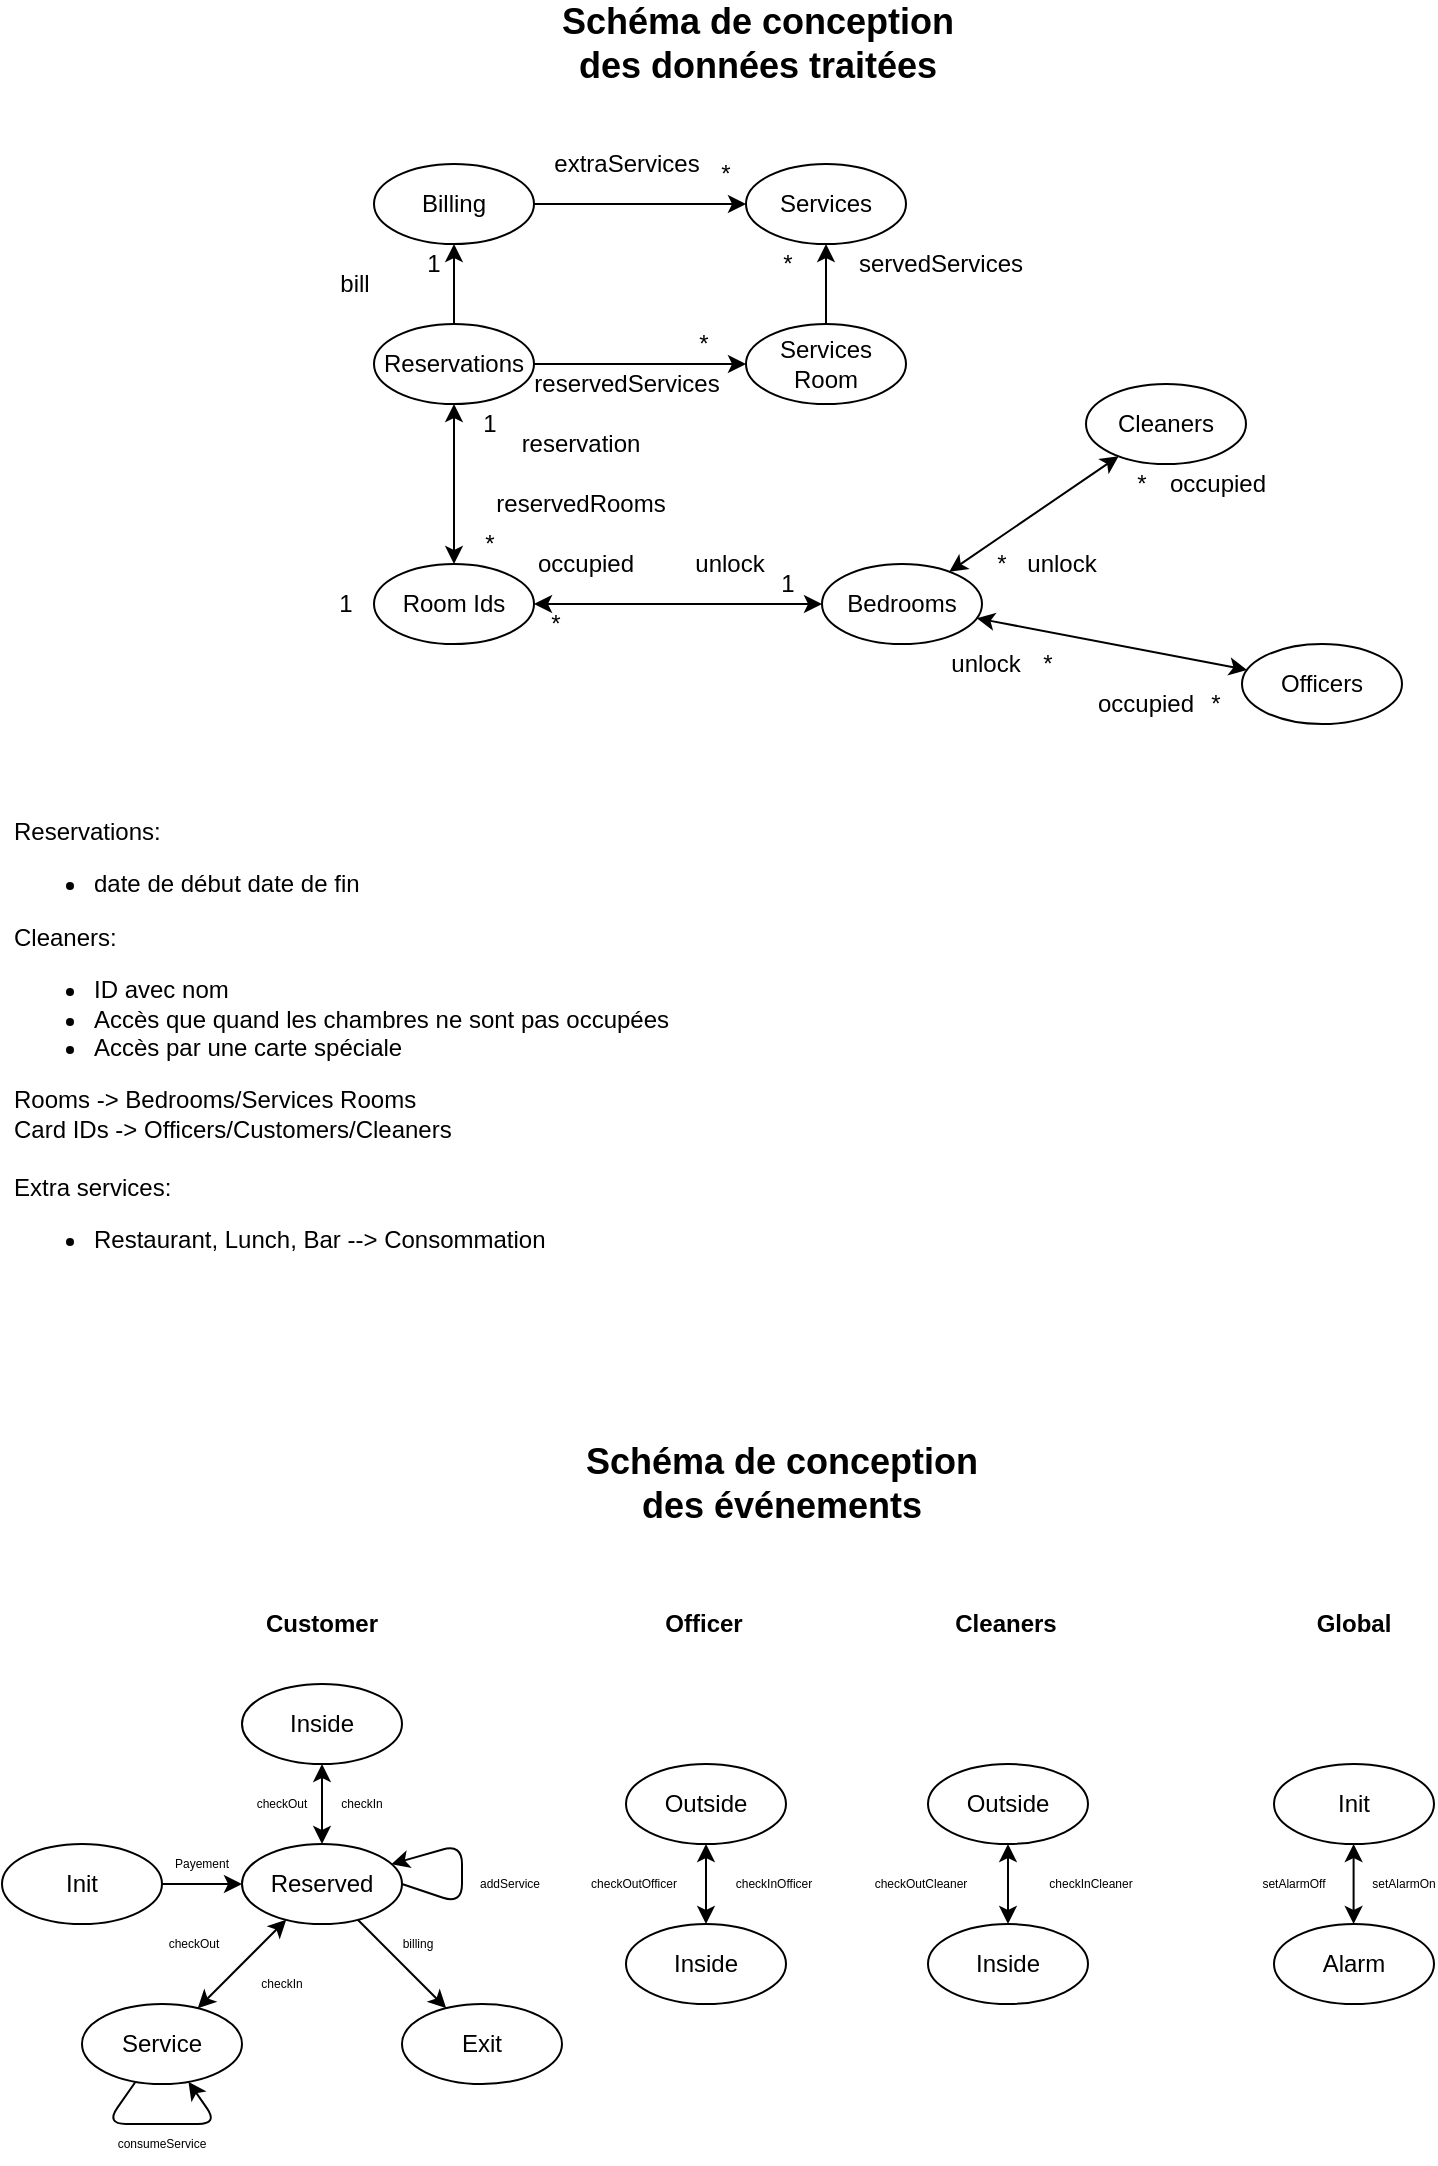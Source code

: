 <mxfile version="13.7.9" type="device"><diagram id="mKZ3kIbZx4iA2IMD-GMo" name="Page-1"><mxGraphModel dx="1185" dy="685" grid="1" gridSize="10" guides="1" tooltips="1" connect="1" arrows="1" fold="1" page="1" pageScale="1" pageWidth="827" pageHeight="1169" math="0" shadow="0"><root><mxCell id="0"/><mxCell id="1" parent="0"/><mxCell id="9vgg1QaLixsYuYkU39V7-5" value="Reservations" style="ellipse;whiteSpace=wrap;html=1;" parent="1" vertex="1"><mxGeometry x="222" y="200" width="80" height="40" as="geometry"/></mxCell><mxCell id="9vgg1QaLixsYuYkU39V7-8" value="&lt;span style=&quot;text-align: left&quot;&gt;Bedrooms&lt;/span&gt;" style="ellipse;whiteSpace=wrap;html=1;" parent="1" vertex="1"><mxGeometry x="446" y="320" width="80" height="40" as="geometry"/></mxCell><mxCell id="9vgg1QaLixsYuYkU39V7-26" value="&lt;span style=&quot;text-align: left&quot;&gt;Services Room&lt;/span&gt;" style="ellipse;whiteSpace=wrap;html=1;" parent="1" vertex="1"><mxGeometry x="408" y="200" width="80" height="40" as="geometry"/></mxCell><mxCell id="9vgg1QaLixsYuYkU39V7-27" value="Billing" style="ellipse;whiteSpace=wrap;html=1;" parent="1" vertex="1"><mxGeometry x="222" y="120" width="80" height="40" as="geometry"/></mxCell><mxCell id="9vgg1QaLixsYuYkU39V7-28" value="" style="endArrow=classic;html=1;" parent="1" source="9vgg1QaLixsYuYkU39V7-5" target="9vgg1QaLixsYuYkU39V7-27" edge="1"><mxGeometry width="50" height="50" relative="1" as="geometry"><mxPoint x="372" y="250" as="sourcePoint"/><mxPoint x="372" y="290" as="targetPoint"/></mxGeometry></mxCell><mxCell id="9vgg1QaLixsYuYkU39V7-30" value="Reservations: &lt;br&gt;&lt;ul&gt;&lt;li&gt;&lt;span&gt;date de début date de fin&lt;/span&gt;&lt;/li&gt;&lt;/ul&gt;&lt;div&gt;Cleaners:&lt;/div&gt;&lt;div&gt;&lt;ul&gt;&lt;li&gt;ID avec nom&lt;/li&gt;&lt;li&gt;Accès que quand les chambres ne sont pas occupées&lt;/li&gt;&lt;li&gt;Accès par une carte spéciale&lt;/li&gt;&lt;/ul&gt;&lt;div&gt;Rooms -&amp;gt; Bedrooms/Services Rooms&lt;/div&gt;&lt;div&gt;Card IDs -&amp;gt; Officers/Customers/Cleaners&lt;/div&gt;&lt;/div&gt;&lt;div&gt;&lt;br&gt;&lt;/div&gt;&lt;div&gt;Extra services:&lt;/div&gt;&lt;div&gt;&lt;ul&gt;&lt;li&gt;Restaurant, Lunch, Bar --&amp;gt; Consommation&lt;br&gt;&lt;/li&gt;&lt;/ul&gt;&lt;/div&gt;" style="text;whiteSpace=wrap;html=1;" parent="1" vertex="1"><mxGeometry x="40" y="440" width="360" height="220" as="geometry"/></mxCell><mxCell id="9vgg1QaLixsYuYkU39V7-32" value="1" style="text;html=1;strokeColor=none;fillColor=none;align=center;verticalAlign=middle;whiteSpace=wrap;rounded=0;" parent="1" vertex="1"><mxGeometry x="242" y="160" width="20" height="20" as="geometry"/></mxCell><mxCell id="9vgg1QaLixsYuYkU39V7-37" value="Room Ids" style="ellipse;whiteSpace=wrap;html=1;" parent="1" vertex="1"><mxGeometry x="222" y="320" width="80" height="40" as="geometry"/></mxCell><mxCell id="9vgg1QaLixsYuYkU39V7-38" value="" style="endArrow=classic;html=1;startArrow=classic;startFill=1;" parent="1" source="9vgg1QaLixsYuYkU39V7-5" target="9vgg1QaLixsYuYkU39V7-37" edge="1"><mxGeometry width="50" height="50" relative="1" as="geometry"><mxPoint x="-58" y="169.71" as="sourcePoint"/><mxPoint x="-18" y="169.71" as="targetPoint"/></mxGeometry></mxCell><mxCell id="9vgg1QaLixsYuYkU39V7-39" value="*" style="text;html=1;strokeColor=none;fillColor=none;align=center;verticalAlign=middle;whiteSpace=wrap;rounded=0;" parent="1" vertex="1"><mxGeometry x="270" y="300" width="20" height="20" as="geometry"/></mxCell><mxCell id="9vgg1QaLixsYuYkU39V7-40" value="" style="endArrow=classic;html=1;startArrow=classic;startFill=1;" parent="1" source="9vgg1QaLixsYuYkU39V7-37" target="9vgg1QaLixsYuYkU39V7-8" edge="1"><mxGeometry width="50" height="50" relative="1" as="geometry"><mxPoint x="190.739" y="239.645" as="sourcePoint"/><mxPoint x="91.997" y="180.356" as="targetPoint"/></mxGeometry></mxCell><mxCell id="9vgg1QaLixsYuYkU39V7-41" value="1" style="text;html=1;strokeColor=none;fillColor=none;align=center;verticalAlign=middle;whiteSpace=wrap;rounded=0;" parent="1" vertex="1"><mxGeometry x="418.5" y="320" width="20" height="20" as="geometry"/></mxCell><mxCell id="9vgg1QaLixsYuYkU39V7-42" value="Cleaners" style="ellipse;whiteSpace=wrap;html=1;" parent="1" vertex="1"><mxGeometry x="578" y="230" width="80" height="40" as="geometry"/></mxCell><mxCell id="9vgg1QaLixsYuYkU39V7-48" value="" style="endArrow=classic;html=1;startArrow=classic;startFill=1;" parent="1" source="9vgg1QaLixsYuYkU39V7-42" target="9vgg1QaLixsYuYkU39V7-8" edge="1"><mxGeometry width="50" height="50" relative="1" as="geometry"><mxPoint x="496" y="290" as="sourcePoint"/><mxPoint x="496" y="330" as="targetPoint"/></mxGeometry></mxCell><mxCell id="9vgg1QaLixsYuYkU39V7-49" value="*" style="text;html=1;strokeColor=none;fillColor=none;align=center;verticalAlign=middle;whiteSpace=wrap;rounded=0;" parent="1" vertex="1"><mxGeometry x="526" y="310" width="20" height="20" as="geometry"/></mxCell><mxCell id="9vgg1QaLixsYuYkU39V7-50" value="Officers" style="ellipse;whiteSpace=wrap;html=1;" parent="1" vertex="1"><mxGeometry x="656" y="360" width="80" height="40" as="geometry"/></mxCell><mxCell id="9vgg1QaLixsYuYkU39V7-54" value="*" style="text;html=1;strokeColor=none;fillColor=none;align=center;verticalAlign=middle;whiteSpace=wrap;rounded=0;" parent="1" vertex="1"><mxGeometry x="548.75" y="360" width="20" height="20" as="geometry"/></mxCell><mxCell id="wAJNwWQqcgvi-j1PNpbh-5" value="Schéma de conception des données traitées" style="text;html=1;strokeColor=none;fillColor=none;align=center;verticalAlign=middle;whiteSpace=wrap;rounded=0;fontSize=18;fontStyle=1" parent="1" vertex="1"><mxGeometry x="304" y="50" width="220" height="20" as="geometry"/></mxCell><mxCell id="wAJNwWQqcgvi-j1PNpbh-6" style="edgeStyle=orthogonalEdgeStyle;rounded=0;orthogonalLoop=1;jettySize=auto;html=1;" parent="1" source="9vgg1QaLixsYuYkU39V7-5" target="9vgg1QaLixsYuYkU39V7-26" edge="1"><mxGeometry relative="1" as="geometry"><mxPoint x="312" y="150.0" as="sourcePoint"/><mxPoint x="352" y="150.0" as="targetPoint"/></mxGeometry></mxCell><mxCell id="wAJNwWQqcgvi-j1PNpbh-7" value="*" style="text;html=1;strokeColor=none;fillColor=none;align=center;verticalAlign=middle;whiteSpace=wrap;rounded=0;" parent="1" vertex="1"><mxGeometry x="377" y="200" width="20" height="20" as="geometry"/></mxCell><mxCell id="wAJNwWQqcgvi-j1PNpbh-41" value="Init" style="ellipse;whiteSpace=wrap;html=1;" parent="1" vertex="1"><mxGeometry x="36" y="960" width="80" height="40" as="geometry"/></mxCell><mxCell id="wAJNwWQqcgvi-j1PNpbh-49" value="Schéma de conception des événements" style="text;html=1;strokeColor=none;fillColor=none;align=center;verticalAlign=middle;whiteSpace=wrap;rounded=0;fontSize=18;fontStyle=1" parent="1" vertex="1"><mxGeometry x="316" y="770" width="220" height="20" as="geometry"/></mxCell><mxCell id="wAJNwWQqcgvi-j1PNpbh-52" value="Reserved" style="ellipse;whiteSpace=wrap;html=1;" parent="1" vertex="1"><mxGeometry x="156" y="960" width="80" height="40" as="geometry"/></mxCell><mxCell id="wAJNwWQqcgvi-j1PNpbh-53" value="" style="endArrow=classic;html=1;fontSize=18;" parent="1" source="wAJNwWQqcgvi-j1PNpbh-41" target="wAJNwWQqcgvi-j1PNpbh-52" edge="1"><mxGeometry width="50" height="50" relative="1" as="geometry"><mxPoint x="111" y="1110" as="sourcePoint"/><mxPoint x="161" y="1060" as="targetPoint"/></mxGeometry></mxCell><mxCell id="wAJNwWQqcgvi-j1PNpbh-54" value="&lt;font style=&quot;font-size: 6px;&quot;&gt;Payement&lt;/font&gt;" style="text;html=1;strokeColor=none;fillColor=none;align=center;verticalAlign=middle;whiteSpace=wrap;rounded=0;fontSize=6;" parent="1" vertex="1"><mxGeometry x="116" y="960" width="40" height="20" as="geometry"/></mxCell><mxCell id="wAJNwWQqcgvi-j1PNpbh-55" value="Inside" style="ellipse;whiteSpace=wrap;html=1;" parent="1" vertex="1"><mxGeometry x="156" y="880" width="80" height="40" as="geometry"/></mxCell><mxCell id="wAJNwWQqcgvi-j1PNpbh-56" value="" style="endArrow=classic;html=1;fontSize=18;startArrow=classic;startFill=1;" parent="1" source="wAJNwWQqcgvi-j1PNpbh-52" target="wAJNwWQqcgvi-j1PNpbh-55" edge="1"><mxGeometry width="50" height="50" relative="1" as="geometry"><mxPoint x="166" y="910" as="sourcePoint"/><mxPoint x="206" y="910" as="targetPoint"/></mxGeometry></mxCell><mxCell id="wAJNwWQqcgvi-j1PNpbh-57" value="&lt;font style=&quot;font-size: 6px;&quot;&gt;checkIn&lt;/font&gt;" style="text;html=1;strokeColor=none;fillColor=none;align=center;verticalAlign=middle;whiteSpace=wrap;rounded=0;fontSize=6;" parent="1" vertex="1"><mxGeometry x="196" y="930" width="40" height="20" as="geometry"/></mxCell><mxCell id="wAJNwWQqcgvi-j1PNpbh-61" value="&lt;font style=&quot;font-size: 6px;&quot;&gt;checkOut&lt;/font&gt;" style="text;html=1;strokeColor=none;fillColor=none;align=center;verticalAlign=middle;whiteSpace=wrap;rounded=0;fontSize=6;" parent="1" vertex="1"><mxGeometry x="156" y="930" width="40" height="20" as="geometry"/></mxCell><mxCell id="wAJNwWQqcgvi-j1PNpbh-64" value="Service" style="ellipse;whiteSpace=wrap;html=1;" parent="1" vertex="1"><mxGeometry x="76" y="1040" width="80" height="40" as="geometry"/></mxCell><mxCell id="wAJNwWQqcgvi-j1PNpbh-65" value="" style="endArrow=classic;html=1;fontSize=18;startArrow=classic;startFill=1;" parent="1" source="wAJNwWQqcgvi-j1PNpbh-52" target="wAJNwWQqcgvi-j1PNpbh-64" edge="1"><mxGeometry width="50" height="50" relative="1" as="geometry"><mxPoint x="239.282" y="978.906" as="sourcePoint"/><mxPoint x="292.718" y="961.094" as="targetPoint"/></mxGeometry></mxCell><mxCell id="wAJNwWQqcgvi-j1PNpbh-66" value="&lt;font style=&quot;font-size: 6px&quot;&gt;checkIn&lt;/font&gt;" style="text;html=1;strokeColor=none;fillColor=none;align=center;verticalAlign=middle;whiteSpace=wrap;rounded=0;fontSize=6;" parent="1" vertex="1"><mxGeometry x="156" y="1020" width="40" height="20" as="geometry"/></mxCell><mxCell id="wAJNwWQqcgvi-j1PNpbh-67" value="&lt;font style=&quot;font-size: 6px&quot;&gt;checkOut&lt;/font&gt;" style="text;html=1;strokeColor=none;fillColor=none;align=center;verticalAlign=middle;whiteSpace=wrap;rounded=0;fontSize=6;" parent="1" vertex="1"><mxGeometry x="108" y="1000" width="48" height="20" as="geometry"/></mxCell><mxCell id="wAJNwWQqcgvi-j1PNpbh-68" value="" style="endArrow=classic;html=1;fontSize=18;" parent="1" source="wAJNwWQqcgvi-j1PNpbh-64" target="wAJNwWQqcgvi-j1PNpbh-64" edge="1"><mxGeometry width="50" height="50" relative="1" as="geometry"><mxPoint x="242" y="1080" as="sourcePoint"/><mxPoint x="288" y="1060" as="targetPoint"/><Array as="points"><mxPoint x="88" y="1100"/><mxPoint x="144" y="1100"/></Array></mxGeometry></mxCell><mxCell id="wAJNwWQqcgvi-j1PNpbh-69" value="&lt;font style=&quot;font-size: 6px;&quot;&gt;consumeService&lt;/font&gt;" style="text;html=1;strokeColor=none;fillColor=none;align=center;verticalAlign=middle;whiteSpace=wrap;rounded=0;fontSize=6;" parent="1" vertex="1"><mxGeometry x="92" y="1100" width="48" height="20" as="geometry"/></mxCell><mxCell id="wAJNwWQqcgvi-j1PNpbh-70" value="Exit" style="ellipse;whiteSpace=wrap;html=1;" parent="1" vertex="1"><mxGeometry x="236" y="1040" width="80" height="40" as="geometry"/></mxCell><mxCell id="wAJNwWQqcgvi-j1PNpbh-71" value="" style="endArrow=classic;html=1;fontSize=18;" parent="1" source="wAJNwWQqcgvi-j1PNpbh-52" target="wAJNwWQqcgvi-j1PNpbh-70" edge="1"><mxGeometry width="50" height="50" relative="1" as="geometry"><mxPoint x="222.97" y="1007.635" as="sourcePoint"/><mxPoint x="180" y="1040" as="targetPoint"/></mxGeometry></mxCell><mxCell id="wAJNwWQqcgvi-j1PNpbh-72" value="&lt;font style=&quot;font-size: 6px&quot;&gt;billing&lt;/font&gt;" style="text;html=1;strokeColor=none;fillColor=none;align=center;verticalAlign=middle;whiteSpace=wrap;rounded=0;fontSize=6;" parent="1" vertex="1"><mxGeometry x="234" y="1000" width="20" height="20" as="geometry"/></mxCell><mxCell id="wAJNwWQqcgvi-j1PNpbh-73" value="" style="endArrow=classic;html=1;fontSize=18;exitX=1;exitY=0.5;exitDx=0;exitDy=0;" parent="1" source="wAJNwWQqcgvi-j1PNpbh-52" target="wAJNwWQqcgvi-j1PNpbh-52" edge="1"><mxGeometry width="50" height="50" relative="1" as="geometry"><mxPoint x="270" y="1049.6" as="sourcePoint"/><mxPoint x="236" y="1040" as="targetPoint"/><Array as="points"><mxPoint x="266" y="990"/><mxPoint x="266" y="960"/></Array></mxGeometry></mxCell><mxCell id="wAJNwWQqcgvi-j1PNpbh-74" value="addService" style="text;html=1;strokeColor=none;fillColor=none;align=center;verticalAlign=middle;whiteSpace=wrap;rounded=0;fontSize=6;" parent="1" vertex="1"><mxGeometry x="270" y="970" width="40" height="20" as="geometry"/></mxCell><mxCell id="wAJNwWQqcgvi-j1PNpbh-75" value="&lt;font style=&quot;font-size: 12px&quot;&gt;&lt;b&gt;Customer&lt;/b&gt;&lt;/font&gt;" style="text;html=1;strokeColor=none;fillColor=none;align=center;verticalAlign=middle;whiteSpace=wrap;rounded=0;fontSize=6;" parent="1" vertex="1"><mxGeometry x="156" y="840" width="80" height="20" as="geometry"/></mxCell><mxCell id="wAJNwWQqcgvi-j1PNpbh-76" value="&lt;font style=&quot;font-size: 12px&quot;&gt;&lt;b&gt;Officer&lt;/b&gt;&lt;/font&gt;" style="text;html=1;strokeColor=none;fillColor=none;align=center;verticalAlign=middle;whiteSpace=wrap;rounded=0;fontSize=6;" parent="1" vertex="1"><mxGeometry x="362" y="840" width="50" height="20" as="geometry"/></mxCell><mxCell id="wAJNwWQqcgvi-j1PNpbh-77" value="&lt;font style=&quot;font-size: 12px&quot;&gt;&lt;b&gt;Cleaners&lt;/b&gt;&lt;/font&gt;" style="text;html=1;strokeColor=none;fillColor=none;align=center;verticalAlign=middle;whiteSpace=wrap;rounded=0;fontSize=6;" parent="1" vertex="1"><mxGeometry x="498" y="840" width="80" height="20" as="geometry"/></mxCell><mxCell id="wAJNwWQqcgvi-j1PNpbh-78" value="&lt;font style=&quot;font-size: 12px&quot;&gt;&lt;b&gt;Global&lt;/b&gt;&lt;/font&gt;" style="text;html=1;strokeColor=none;fillColor=none;align=center;verticalAlign=middle;whiteSpace=wrap;rounded=0;fontSize=6;" parent="1" vertex="1"><mxGeometry x="672" y="840" width="80" height="20" as="geometry"/></mxCell><mxCell id="wAJNwWQqcgvi-j1PNpbh-79" value="Outside" style="ellipse;whiteSpace=wrap;html=1;" parent="1" vertex="1"><mxGeometry x="348" y="920" width="80" height="40" as="geometry"/></mxCell><mxCell id="wAJNwWQqcgvi-j1PNpbh-82" value="Inside" style="ellipse;whiteSpace=wrap;html=1;" parent="1" vertex="1"><mxGeometry x="348" y="1000" width="80" height="40" as="geometry"/></mxCell><mxCell id="wAJNwWQqcgvi-j1PNpbh-83" value="" style="endArrow=classic;html=1;fontSize=18;startArrow=classic;startFill=1;" parent="1" source="wAJNwWQqcgvi-j1PNpbh-79" target="wAJNwWQqcgvi-j1PNpbh-82" edge="1"><mxGeometry width="50" height="50" relative="1" as="geometry"><mxPoint x="140.111" y="1007.889" as="sourcePoint"/><mxPoint x="95.889" y="1052.111" as="targetPoint"/></mxGeometry></mxCell><mxCell id="wAJNwWQqcgvi-j1PNpbh-84" value="&lt;font style=&quot;font-size: 6px&quot;&gt;checkInOfficer&lt;/font&gt;" style="text;html=1;strokeColor=none;fillColor=none;align=center;verticalAlign=middle;whiteSpace=wrap;rounded=0;fontSize=6;" parent="1" vertex="1"><mxGeometry x="402" y="970" width="40" height="20" as="geometry"/></mxCell><mxCell id="wAJNwWQqcgvi-j1PNpbh-85" value="&lt;font style=&quot;font-size: 6px&quot;&gt;checkOutOfficer&lt;/font&gt;" style="text;html=1;strokeColor=none;fillColor=none;align=center;verticalAlign=middle;whiteSpace=wrap;rounded=0;fontSize=6;" parent="1" vertex="1"><mxGeometry x="332" y="970" width="40" height="20" as="geometry"/></mxCell><mxCell id="wAJNwWQqcgvi-j1PNpbh-87" value="&lt;span style=&quot;text-align: left&quot;&gt;Services&lt;/span&gt;" style="ellipse;whiteSpace=wrap;html=1;" parent="1" vertex="1"><mxGeometry x="408" y="120" width="80" height="40" as="geometry"/></mxCell><mxCell id="wAJNwWQqcgvi-j1PNpbh-88" style="edgeStyle=orthogonalEdgeStyle;rounded=0;orthogonalLoop=1;jettySize=auto;html=1;" parent="1" source="9vgg1QaLixsYuYkU39V7-26" target="wAJNwWQqcgvi-j1PNpbh-87" edge="1"><mxGeometry relative="1" as="geometry"><mxPoint x="312" y="230" as="sourcePoint"/><mxPoint x="358" y="230" as="targetPoint"/></mxGeometry></mxCell><mxCell id="wAJNwWQqcgvi-j1PNpbh-89" value="*" style="text;html=1;strokeColor=none;fillColor=none;align=center;verticalAlign=middle;whiteSpace=wrap;rounded=0;" parent="1" vertex="1"><mxGeometry x="418.5" y="160" width="20" height="20" as="geometry"/></mxCell><mxCell id="wAJNwWQqcgvi-j1PNpbh-90" style="edgeStyle=orthogonalEdgeStyle;rounded=0;orthogonalLoop=1;jettySize=auto;html=1;" parent="1" source="9vgg1QaLixsYuYkU39V7-27" target="wAJNwWQqcgvi-j1PNpbh-87" edge="1"><mxGeometry relative="1" as="geometry"><mxPoint x="302" y="140" as="sourcePoint"/><mxPoint x="348" y="140" as="targetPoint"/></mxGeometry></mxCell><mxCell id="wAJNwWQqcgvi-j1PNpbh-91" value="*" style="text;html=1;strokeColor=none;fillColor=none;align=center;verticalAlign=middle;whiteSpace=wrap;rounded=0;" parent="1" vertex="1"><mxGeometry x="388" y="115" width="20" height="20" as="geometry"/></mxCell><mxCell id="wAJNwWQqcgvi-j1PNpbh-93" value="Outside" style="ellipse;whiteSpace=wrap;html=1;" parent="1" vertex="1"><mxGeometry x="499" y="920" width="80" height="40" as="geometry"/></mxCell><mxCell id="wAJNwWQqcgvi-j1PNpbh-94" value="Inside" style="ellipse;whiteSpace=wrap;html=1;" parent="1" vertex="1"><mxGeometry x="499" y="1000" width="80" height="40" as="geometry"/></mxCell><mxCell id="wAJNwWQqcgvi-j1PNpbh-95" value="" style="endArrow=classic;html=1;fontSize=18;startArrow=classic;startFill=1;" parent="1" source="wAJNwWQqcgvi-j1PNpbh-93" target="wAJNwWQqcgvi-j1PNpbh-94" edge="1"><mxGeometry width="50" height="50" relative="1" as="geometry"><mxPoint x="291.111" y="1007.889" as="sourcePoint"/><mxPoint x="246.889" y="1052.111" as="targetPoint"/></mxGeometry></mxCell><mxCell id="wAJNwWQqcgvi-j1PNpbh-96" value="&lt;font style=&quot;font-size: 6px&quot;&gt;checkInCleaner&lt;/font&gt;" style="text;html=1;strokeColor=none;fillColor=none;align=center;verticalAlign=middle;whiteSpace=wrap;rounded=0;fontSize=6;" parent="1" vertex="1"><mxGeometry x="553" y="970" width="55" height="20" as="geometry"/></mxCell><mxCell id="wAJNwWQqcgvi-j1PNpbh-97" value="&lt;font style=&quot;font-size: 6px&quot;&gt;checkOutCleaner&lt;/font&gt;" style="text;html=1;strokeColor=none;fillColor=none;align=center;verticalAlign=middle;whiteSpace=wrap;rounded=0;fontSize=6;" parent="1" vertex="1"><mxGeometry x="468" y="970" width="55" height="20" as="geometry"/></mxCell><mxCell id="wAJNwWQqcgvi-j1PNpbh-98" value="Init" style="ellipse;whiteSpace=wrap;html=1;" parent="1" vertex="1"><mxGeometry x="672" y="920" width="80" height="40" as="geometry"/></mxCell><mxCell id="wAJNwWQqcgvi-j1PNpbh-101" value="" style="endArrow=classic;html=1;fontSize=18;startArrow=classic;startFill=1;" parent="1" edge="1"><mxGeometry width="50" height="50" relative="1" as="geometry"><mxPoint x="711.8" y="960" as="sourcePoint"/><mxPoint x="711.8" y="1000" as="targetPoint"/></mxGeometry></mxCell><mxCell id="wAJNwWQqcgvi-j1PNpbh-102" value="Alarm" style="ellipse;whiteSpace=wrap;html=1;" parent="1" vertex="1"><mxGeometry x="672" y="1000" width="80" height="40" as="geometry"/></mxCell><mxCell id="wAJNwWQqcgvi-j1PNpbh-103" value="&lt;font style=&quot;font-size: 6px&quot;&gt;setAlarmOff&lt;/font&gt;" style="text;html=1;strokeColor=none;fillColor=none;align=center;verticalAlign=middle;whiteSpace=wrap;rounded=0;fontSize=6;" parent="1" vertex="1"><mxGeometry x="662" y="970" width="40" height="20" as="geometry"/></mxCell><mxCell id="wAJNwWQqcgvi-j1PNpbh-104" value="&lt;font style=&quot;font-size: 6px&quot;&gt;setAlarmOn&lt;/font&gt;" style="text;html=1;strokeColor=none;fillColor=none;align=center;verticalAlign=middle;whiteSpace=wrap;rounded=0;fontSize=6;" parent="1" vertex="1"><mxGeometry x="722" y="970" width="30" height="20" as="geometry"/></mxCell><mxCell id="dPuPHzdIdGYFyMDDzrCs-1" value="1" style="text;html=1;strokeColor=none;fillColor=none;align=center;verticalAlign=middle;whiteSpace=wrap;rounded=0;" parent="1" vertex="1"><mxGeometry x="270" y="240" width="20" height="20" as="geometry"/></mxCell><mxCell id="dPuPHzdIdGYFyMDDzrCs-6" value="1" style="text;html=1;strokeColor=none;fillColor=none;align=center;verticalAlign=middle;whiteSpace=wrap;rounded=0;" parent="1" vertex="1"><mxGeometry x="196" y="330" width="24" height="20" as="geometry"/></mxCell><mxCell id="NlgqSKs_FSAvJQomFvHn-1" value="extraServices" style="text;html=1;align=center;verticalAlign=middle;resizable=0;points=[];autosize=1;" parent="1" vertex="1"><mxGeometry x="303" y="110" width="90" height="20" as="geometry"/></mxCell><mxCell id="NlgqSKs_FSAvJQomFvHn-2" value="servedServices" style="text;html=1;align=center;verticalAlign=middle;resizable=0;points=[];autosize=1;" parent="1" vertex="1"><mxGeometry x="455" y="160" width="100" height="20" as="geometry"/></mxCell><mxCell id="NlgqSKs_FSAvJQomFvHn-3" value="reservedServices" style="text;html=1;align=center;verticalAlign=middle;resizable=0;points=[];autosize=1;" parent="1" vertex="1"><mxGeometry x="293" y="220" width="110" height="20" as="geometry"/></mxCell><mxCell id="NlgqSKs_FSAvJQomFvHn-4" value="bill" style="text;html=1;align=center;verticalAlign=middle;resizable=0;points=[];autosize=1;" parent="1" vertex="1"><mxGeometry x="197" y="170" width="30" height="20" as="geometry"/></mxCell><mxCell id="NlgqSKs_FSAvJQomFvHn-5" value="reservation" style="text;html=1;align=center;verticalAlign=middle;resizable=0;points=[];autosize=1;" parent="1" vertex="1"><mxGeometry x="290" y="250" width="70" height="20" as="geometry"/></mxCell><mxCell id="NlgqSKs_FSAvJQomFvHn-6" value="reservedRooms" style="text;html=1;align=center;verticalAlign=middle;resizable=0;points=[];autosize=1;" parent="1" vertex="1"><mxGeometry x="275" y="280" width="100" height="20" as="geometry"/></mxCell><mxCell id="tTjdJQ4iX2m8kSAsNiKr-1" value="unlock" style="text;html=1;strokeColor=none;fillColor=none;align=center;verticalAlign=middle;whiteSpace=wrap;rounded=0;" vertex="1" parent="1"><mxGeometry x="503.25" y="360" width="50" height="20" as="geometry"/></mxCell><mxCell id="tTjdJQ4iX2m8kSAsNiKr-2" value="unlock" style="text;html=1;strokeColor=none;fillColor=none;align=center;verticalAlign=middle;whiteSpace=wrap;rounded=0;" vertex="1" parent="1"><mxGeometry x="541" y="310" width="50" height="20" as="geometry"/></mxCell><mxCell id="tTjdJQ4iX2m8kSAsNiKr-3" value="unlock" style="text;html=1;strokeColor=none;fillColor=none;align=center;verticalAlign=middle;whiteSpace=wrap;rounded=0;" vertex="1" parent="1"><mxGeometry x="375" y="310" width="50" height="20" as="geometry"/></mxCell><mxCell id="tTjdJQ4iX2m8kSAsNiKr-4" value="occupied" style="text;html=1;strokeColor=none;fillColor=none;align=center;verticalAlign=middle;whiteSpace=wrap;rounded=0;" vertex="1" parent="1"><mxGeometry x="303" y="310" width="50" height="20" as="geometry"/></mxCell><mxCell id="tTjdJQ4iX2m8kSAsNiKr-5" value="*" style="text;html=1;strokeColor=none;fillColor=none;align=center;verticalAlign=middle;whiteSpace=wrap;rounded=0;" vertex="1" parent="1"><mxGeometry x="633" y="380" width="20" height="20" as="geometry"/></mxCell><mxCell id="tTjdJQ4iX2m8kSAsNiKr-6" value="occupied" style="text;html=1;strokeColor=none;fillColor=none;align=center;verticalAlign=middle;whiteSpace=wrap;rounded=0;" vertex="1" parent="1"><mxGeometry x="583" y="380" width="50" height="20" as="geometry"/></mxCell><mxCell id="tTjdJQ4iX2m8kSAsNiKr-7" value="*" style="text;html=1;strokeColor=none;fillColor=none;align=center;verticalAlign=middle;whiteSpace=wrap;rounded=0;" vertex="1" parent="1"><mxGeometry x="303" y="340" width="20" height="20" as="geometry"/></mxCell><mxCell id="tTjdJQ4iX2m8kSAsNiKr-8" value="occupied" style="text;html=1;strokeColor=none;fillColor=none;align=center;verticalAlign=middle;whiteSpace=wrap;rounded=0;" vertex="1" parent="1"><mxGeometry x="619" y="270" width="50" height="20" as="geometry"/></mxCell><mxCell id="tTjdJQ4iX2m8kSAsNiKr-9" value="*" style="text;html=1;strokeColor=none;fillColor=none;align=center;verticalAlign=middle;whiteSpace=wrap;rounded=0;" vertex="1" parent="1"><mxGeometry x="596" y="270" width="20" height="20" as="geometry"/></mxCell><mxCell id="tTjdJQ4iX2m8kSAsNiKr-10" value="" style="endArrow=classic;html=1;startArrow=classic;startFill=1;" edge="1" parent="1" source="9vgg1QaLixsYuYkU39V7-50" target="9vgg1QaLixsYuYkU39V7-8"><mxGeometry width="50" height="50" relative="1" as="geometry"><mxPoint x="604.304" y="276.113" as="sourcePoint"/><mxPoint x="519.655" y="333.872" as="targetPoint"/></mxGeometry></mxCell></root></mxGraphModel></diagram></mxfile>